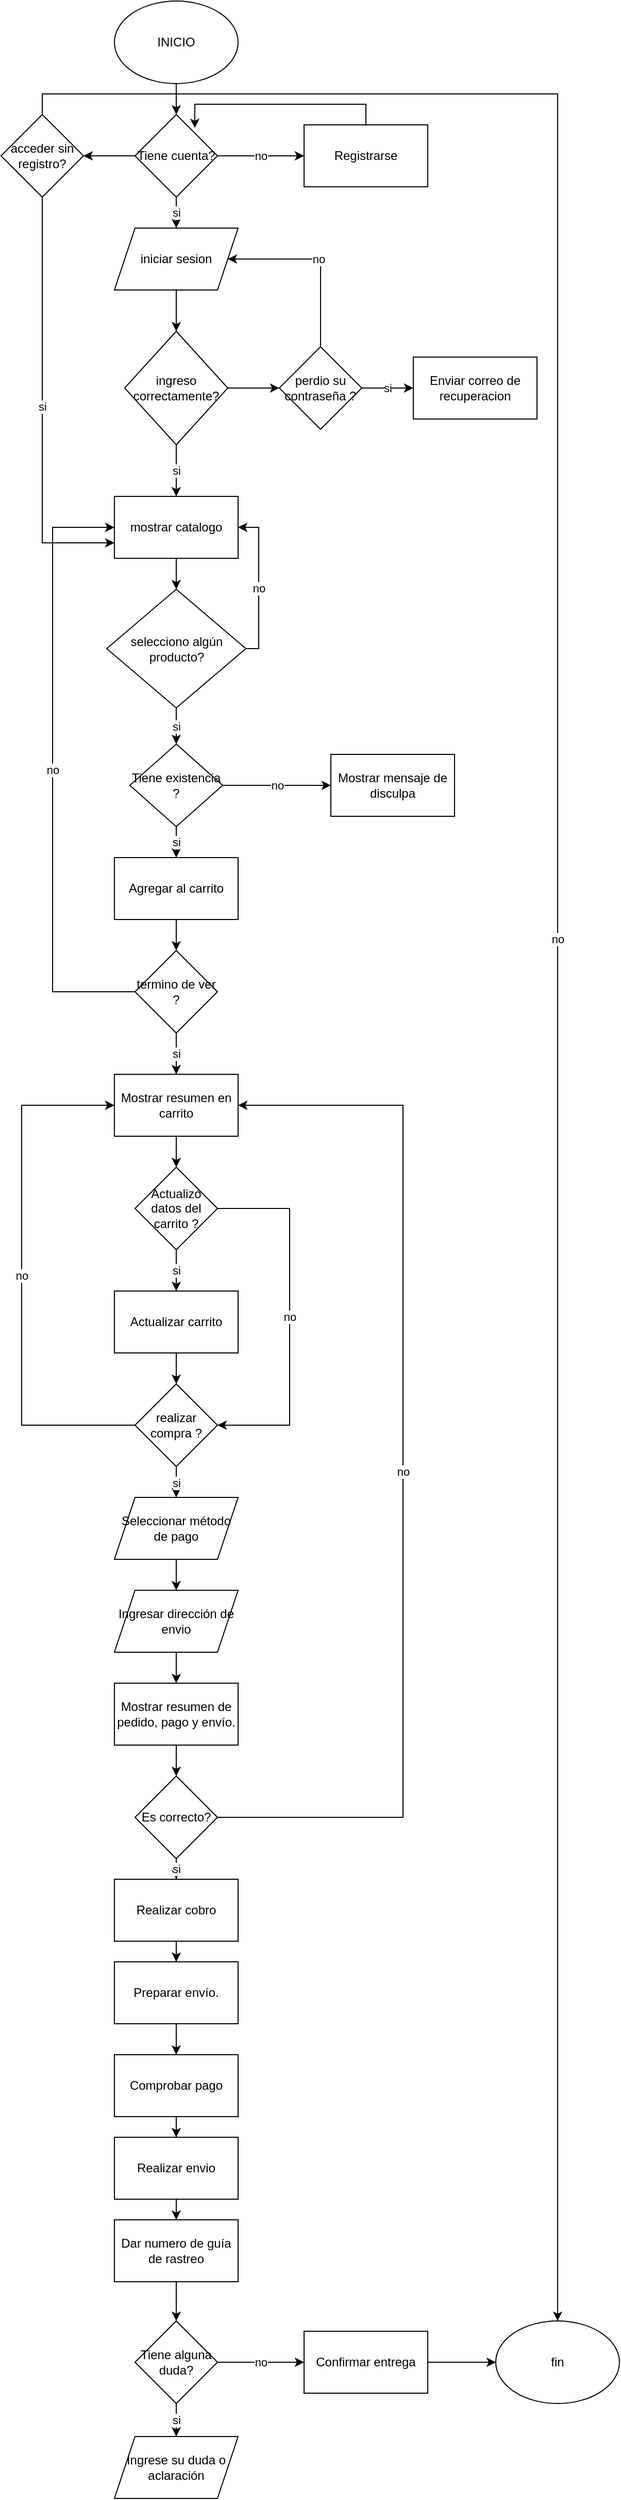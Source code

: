 <mxfile version="14.8.3" type="device"><diagram id="C5RBs43oDa-KdzZeNtuy" name="Page-1"><mxGraphModel dx="460" dy="779" grid="1" gridSize="10" guides="1" tooltips="1" connect="1" arrows="1" fold="1" page="1" pageScale="1" pageWidth="827" pageHeight="1169" math="0" shadow="0"><root><mxCell id="WIyWlLk6GJQsqaUBKTNV-0"/><mxCell id="WIyWlLk6GJQsqaUBKTNV-1" parent="WIyWlLk6GJQsqaUBKTNV-0"/><mxCell id="vHEcCq-MazdQFbsYfHZM-1" style="edgeStyle=orthogonalEdgeStyle;rounded=0;orthogonalLoop=1;jettySize=auto;html=1;" edge="1" parent="WIyWlLk6GJQsqaUBKTNV-1" source="vHEcCq-MazdQFbsYfHZM-0"><mxGeometry relative="1" as="geometry"><mxPoint x="230" y="120" as="targetPoint"/></mxGeometry></mxCell><mxCell id="vHEcCq-MazdQFbsYfHZM-0" value="INICIO" style="ellipse;whiteSpace=wrap;html=1;" vertex="1" parent="WIyWlLk6GJQsqaUBKTNV-1"><mxGeometry x="170" y="10" width="120" height="80" as="geometry"/></mxCell><mxCell id="vHEcCq-MazdQFbsYfHZM-5" value="si" style="edgeStyle=orthogonalEdgeStyle;rounded=0;orthogonalLoop=1;jettySize=auto;html=1;" edge="1" parent="WIyWlLk6GJQsqaUBKTNV-1" source="vHEcCq-MazdQFbsYfHZM-4" target="vHEcCq-MazdQFbsYfHZM-6"><mxGeometry relative="1" as="geometry"><mxPoint x="230" y="260" as="targetPoint"/></mxGeometry></mxCell><mxCell id="vHEcCq-MazdQFbsYfHZM-60" value="no" style="edgeStyle=orthogonalEdgeStyle;rounded=0;orthogonalLoop=1;jettySize=auto;html=1;" edge="1" parent="WIyWlLk6GJQsqaUBKTNV-1" source="vHEcCq-MazdQFbsYfHZM-4" target="vHEcCq-MazdQFbsYfHZM-61"><mxGeometry relative="1" as="geometry"><mxPoint x="400" y="160" as="targetPoint"/></mxGeometry></mxCell><mxCell id="vHEcCq-MazdQFbsYfHZM-70" style="edgeStyle=orthogonalEdgeStyle;rounded=0;orthogonalLoop=1;jettySize=auto;html=1;" edge="1" parent="WIyWlLk6GJQsqaUBKTNV-1" source="vHEcCq-MazdQFbsYfHZM-4" target="vHEcCq-MazdQFbsYfHZM-71"><mxGeometry relative="1" as="geometry"><mxPoint x="140" y="160" as="targetPoint"/></mxGeometry></mxCell><mxCell id="vHEcCq-MazdQFbsYfHZM-4" value="Tiene cuenta?" style="rhombus;whiteSpace=wrap;html=1;" vertex="1" parent="WIyWlLk6GJQsqaUBKTNV-1"><mxGeometry x="190" y="120" width="80" height="80" as="geometry"/></mxCell><mxCell id="vHEcCq-MazdQFbsYfHZM-7" style="edgeStyle=orthogonalEdgeStyle;rounded=0;orthogonalLoop=1;jettySize=auto;html=1;" edge="1" parent="WIyWlLk6GJQsqaUBKTNV-1" source="vHEcCq-MazdQFbsYfHZM-6" target="vHEcCq-MazdQFbsYfHZM-8"><mxGeometry relative="1" as="geometry"><mxPoint x="230" y="340" as="targetPoint"/></mxGeometry></mxCell><mxCell id="vHEcCq-MazdQFbsYfHZM-6" value="iniciar sesion" style="shape=parallelogram;perimeter=parallelogramPerimeter;whiteSpace=wrap;html=1;fixedSize=1;" vertex="1" parent="WIyWlLk6GJQsqaUBKTNV-1"><mxGeometry x="170" y="230" width="120" height="60" as="geometry"/></mxCell><mxCell id="vHEcCq-MazdQFbsYfHZM-9" value="si" style="edgeStyle=orthogonalEdgeStyle;rounded=0;orthogonalLoop=1;jettySize=auto;html=1;" edge="1" parent="WIyWlLk6GJQsqaUBKTNV-1" source="vHEcCq-MazdQFbsYfHZM-8" target="vHEcCq-MazdQFbsYfHZM-10"><mxGeometry relative="1" as="geometry"><mxPoint x="230" y="500" as="targetPoint"/></mxGeometry></mxCell><mxCell id="vHEcCq-MazdQFbsYfHZM-64" style="edgeStyle=orthogonalEdgeStyle;rounded=0;orthogonalLoop=1;jettySize=auto;html=1;" edge="1" parent="WIyWlLk6GJQsqaUBKTNV-1" source="vHEcCq-MazdQFbsYfHZM-8" target="vHEcCq-MazdQFbsYfHZM-65"><mxGeometry relative="1" as="geometry"><mxPoint x="370" y="385" as="targetPoint"/></mxGeometry></mxCell><mxCell id="vHEcCq-MazdQFbsYfHZM-8" value="ingreso correctamente?" style="rhombus;whiteSpace=wrap;html=1;" vertex="1" parent="WIyWlLk6GJQsqaUBKTNV-1"><mxGeometry x="180" y="330" width="100" height="110" as="geometry"/></mxCell><mxCell id="vHEcCq-MazdQFbsYfHZM-11" style="edgeStyle=orthogonalEdgeStyle;rounded=0;orthogonalLoop=1;jettySize=auto;html=1;" edge="1" parent="WIyWlLk6GJQsqaUBKTNV-1" source="vHEcCq-MazdQFbsYfHZM-10" target="vHEcCq-MazdQFbsYfHZM-12"><mxGeometry relative="1" as="geometry"><mxPoint x="230" y="600" as="targetPoint"/></mxGeometry></mxCell><mxCell id="vHEcCq-MazdQFbsYfHZM-10" value="mostrar catalogo" style="rounded=0;whiteSpace=wrap;html=1;" vertex="1" parent="WIyWlLk6GJQsqaUBKTNV-1"><mxGeometry x="170" y="490" width="120" height="60" as="geometry"/></mxCell><mxCell id="vHEcCq-MazdQFbsYfHZM-13" value="si" style="edgeStyle=orthogonalEdgeStyle;rounded=0;orthogonalLoop=1;jettySize=auto;html=1;" edge="1" parent="WIyWlLk6GJQsqaUBKTNV-1" source="vHEcCq-MazdQFbsYfHZM-12"><mxGeometry relative="1" as="geometry"><mxPoint x="230" y="730" as="targetPoint"/></mxGeometry></mxCell><mxCell id="vHEcCq-MazdQFbsYfHZM-69" value="no" style="edgeStyle=orthogonalEdgeStyle;rounded=0;orthogonalLoop=1;jettySize=auto;html=1;entryX=1;entryY=0.5;entryDx=0;entryDy=0;exitX=0.944;exitY=0.5;exitDx=0;exitDy=0;exitPerimeter=0;" edge="1" parent="WIyWlLk6GJQsqaUBKTNV-1" source="vHEcCq-MazdQFbsYfHZM-12" target="vHEcCq-MazdQFbsYfHZM-10"><mxGeometry relative="1" as="geometry"><Array as="points"><mxPoint x="310" y="638"/><mxPoint x="310" y="520"/></Array></mxGeometry></mxCell><mxCell id="vHEcCq-MazdQFbsYfHZM-12" value="selecciono algún producto?" style="rhombus;whiteSpace=wrap;html=1;" vertex="1" parent="WIyWlLk6GJQsqaUBKTNV-1"><mxGeometry x="162.5" y="580" width="135" height="115" as="geometry"/></mxCell><mxCell id="vHEcCq-MazdQFbsYfHZM-18" value="si" style="edgeStyle=orthogonalEdgeStyle;rounded=0;orthogonalLoop=1;jettySize=auto;html=1;" edge="1" parent="WIyWlLk6GJQsqaUBKTNV-1" source="vHEcCq-MazdQFbsYfHZM-15" target="vHEcCq-MazdQFbsYfHZM-19"><mxGeometry relative="1" as="geometry"><mxPoint x="230" y="850" as="targetPoint"/></mxGeometry></mxCell><mxCell id="vHEcCq-MazdQFbsYfHZM-74" value="no" style="edgeStyle=orthogonalEdgeStyle;rounded=0;orthogonalLoop=1;jettySize=auto;html=1;" edge="1" parent="WIyWlLk6GJQsqaUBKTNV-1" source="vHEcCq-MazdQFbsYfHZM-15" target="vHEcCq-MazdQFbsYfHZM-75"><mxGeometry relative="1" as="geometry"><mxPoint x="330" y="770" as="targetPoint"/></mxGeometry></mxCell><mxCell id="vHEcCq-MazdQFbsYfHZM-15" value="Tiene existencia ?" style="rhombus;whiteSpace=wrap;html=1;" vertex="1" parent="WIyWlLk6GJQsqaUBKTNV-1"><mxGeometry x="185" y="730" width="90" height="80" as="geometry"/></mxCell><mxCell id="vHEcCq-MazdQFbsYfHZM-20" style="edgeStyle=orthogonalEdgeStyle;rounded=0;orthogonalLoop=1;jettySize=auto;html=1;" edge="1" parent="WIyWlLk6GJQsqaUBKTNV-1" source="vHEcCq-MazdQFbsYfHZM-19" target="vHEcCq-MazdQFbsYfHZM-21"><mxGeometry relative="1" as="geometry"><mxPoint x="230" y="950" as="targetPoint"/></mxGeometry></mxCell><mxCell id="vHEcCq-MazdQFbsYfHZM-19" value="Agregar al carrito" style="rounded=0;whiteSpace=wrap;html=1;" vertex="1" parent="WIyWlLk6GJQsqaUBKTNV-1"><mxGeometry x="170" y="840" width="120" height="60" as="geometry"/></mxCell><mxCell id="vHEcCq-MazdQFbsYfHZM-22" value="si" style="edgeStyle=orthogonalEdgeStyle;rounded=0;orthogonalLoop=1;jettySize=auto;html=1;" edge="1" parent="WIyWlLk6GJQsqaUBKTNV-1" source="vHEcCq-MazdQFbsYfHZM-21" target="vHEcCq-MazdQFbsYfHZM-23"><mxGeometry relative="1" as="geometry"><mxPoint x="230" y="1060" as="targetPoint"/></mxGeometry></mxCell><mxCell id="vHEcCq-MazdQFbsYfHZM-76" value="no" style="edgeStyle=orthogonalEdgeStyle;rounded=0;orthogonalLoop=1;jettySize=auto;html=1;entryX=0;entryY=0.5;entryDx=0;entryDy=0;" edge="1" parent="WIyWlLk6GJQsqaUBKTNV-1" source="vHEcCq-MazdQFbsYfHZM-21" target="vHEcCq-MazdQFbsYfHZM-10"><mxGeometry relative="1" as="geometry"><Array as="points"><mxPoint x="110" y="970"/><mxPoint x="110" y="520"/></Array></mxGeometry></mxCell><mxCell id="vHEcCq-MazdQFbsYfHZM-21" value="termino de ver ?" style="rhombus;whiteSpace=wrap;html=1;" vertex="1" parent="WIyWlLk6GJQsqaUBKTNV-1"><mxGeometry x="190" y="930" width="80" height="80" as="geometry"/></mxCell><mxCell id="vHEcCq-MazdQFbsYfHZM-24" style="edgeStyle=orthogonalEdgeStyle;rounded=0;orthogonalLoop=1;jettySize=auto;html=1;" edge="1" parent="WIyWlLk6GJQsqaUBKTNV-1" source="vHEcCq-MazdQFbsYfHZM-23" target="vHEcCq-MazdQFbsYfHZM-25"><mxGeometry relative="1" as="geometry"><mxPoint x="230" y="1170" as="targetPoint"/></mxGeometry></mxCell><mxCell id="vHEcCq-MazdQFbsYfHZM-23" value="Mostrar resumen en carrito" style="rounded=0;whiteSpace=wrap;html=1;" vertex="1" parent="WIyWlLk6GJQsqaUBKTNV-1"><mxGeometry x="170" y="1050" width="120" height="60" as="geometry"/></mxCell><mxCell id="vHEcCq-MazdQFbsYfHZM-26" value="si" style="edgeStyle=orthogonalEdgeStyle;rounded=0;orthogonalLoop=1;jettySize=auto;html=1;" edge="1" parent="WIyWlLk6GJQsqaUBKTNV-1" source="vHEcCq-MazdQFbsYfHZM-25" target="vHEcCq-MazdQFbsYfHZM-27"><mxGeometry relative="1" as="geometry"><mxPoint x="230" y="1270" as="targetPoint"/></mxGeometry></mxCell><mxCell id="vHEcCq-MazdQFbsYfHZM-77" value="no" style="edgeStyle=orthogonalEdgeStyle;rounded=0;orthogonalLoop=1;jettySize=auto;html=1;entryX=1;entryY=0.5;entryDx=0;entryDy=0;" edge="1" parent="WIyWlLk6GJQsqaUBKTNV-1" source="vHEcCq-MazdQFbsYfHZM-25" target="vHEcCq-MazdQFbsYfHZM-29"><mxGeometry relative="1" as="geometry"><Array as="points"><mxPoint x="340" y="1180"/><mxPoint x="340" y="1390"/></Array></mxGeometry></mxCell><mxCell id="vHEcCq-MazdQFbsYfHZM-25" value="Actualizó datos del carrito ? " style="rhombus;whiteSpace=wrap;html=1;" vertex="1" parent="WIyWlLk6GJQsqaUBKTNV-1"><mxGeometry x="190" y="1140" width="80" height="80" as="geometry"/></mxCell><mxCell id="vHEcCq-MazdQFbsYfHZM-28" style="edgeStyle=orthogonalEdgeStyle;rounded=0;orthogonalLoop=1;jettySize=auto;html=1;" edge="1" parent="WIyWlLk6GJQsqaUBKTNV-1" source="vHEcCq-MazdQFbsYfHZM-27" target="vHEcCq-MazdQFbsYfHZM-29"><mxGeometry relative="1" as="geometry"><mxPoint x="230" y="1370" as="targetPoint"/></mxGeometry></mxCell><mxCell id="vHEcCq-MazdQFbsYfHZM-27" value="Actualizar carrito" style="rounded=0;whiteSpace=wrap;html=1;" vertex="1" parent="WIyWlLk6GJQsqaUBKTNV-1"><mxGeometry x="170" y="1260" width="120" height="60" as="geometry"/></mxCell><mxCell id="vHEcCq-MazdQFbsYfHZM-30" value="si" style="edgeStyle=orthogonalEdgeStyle;rounded=0;orthogonalLoop=1;jettySize=auto;html=1;" edge="1" parent="WIyWlLk6GJQsqaUBKTNV-1" source="vHEcCq-MazdQFbsYfHZM-29"><mxGeometry relative="1" as="geometry"><mxPoint x="230" y="1460" as="targetPoint"/></mxGeometry></mxCell><mxCell id="vHEcCq-MazdQFbsYfHZM-78" value="no" style="edgeStyle=orthogonalEdgeStyle;rounded=0;orthogonalLoop=1;jettySize=auto;html=1;entryX=0;entryY=0.5;entryDx=0;entryDy=0;" edge="1" parent="WIyWlLk6GJQsqaUBKTNV-1" source="vHEcCq-MazdQFbsYfHZM-29" target="vHEcCq-MazdQFbsYfHZM-23"><mxGeometry relative="1" as="geometry"><mxPoint x="120" y="1070" as="targetPoint"/><Array as="points"><mxPoint x="80" y="1390"/><mxPoint x="80" y="1080"/></Array></mxGeometry></mxCell><mxCell id="vHEcCq-MazdQFbsYfHZM-29" value="realizar compra ?" style="rhombus;whiteSpace=wrap;html=1;" vertex="1" parent="WIyWlLk6GJQsqaUBKTNV-1"><mxGeometry x="190" y="1350" width="80" height="80" as="geometry"/></mxCell><mxCell id="vHEcCq-MazdQFbsYfHZM-33" style="edgeStyle=orthogonalEdgeStyle;rounded=0;orthogonalLoop=1;jettySize=auto;html=1;" edge="1" parent="WIyWlLk6GJQsqaUBKTNV-1" source="vHEcCq-MazdQFbsYfHZM-32" target="vHEcCq-MazdQFbsYfHZM-34"><mxGeometry relative="1" as="geometry"><mxPoint x="230" y="1570" as="targetPoint"/></mxGeometry></mxCell><mxCell id="vHEcCq-MazdQFbsYfHZM-32" value="Seleccionar método de pago" style="shape=parallelogram;perimeter=parallelogramPerimeter;whiteSpace=wrap;html=1;fixedSize=1;" vertex="1" parent="WIyWlLk6GJQsqaUBKTNV-1"><mxGeometry x="170" y="1460" width="120" height="60" as="geometry"/></mxCell><mxCell id="vHEcCq-MazdQFbsYfHZM-35" style="edgeStyle=orthogonalEdgeStyle;rounded=0;orthogonalLoop=1;jettySize=auto;html=1;" edge="1" parent="WIyWlLk6GJQsqaUBKTNV-1" source="vHEcCq-MazdQFbsYfHZM-34" target="vHEcCq-MazdQFbsYfHZM-36"><mxGeometry relative="1" as="geometry"><mxPoint x="230" y="1650" as="targetPoint"/></mxGeometry></mxCell><mxCell id="vHEcCq-MazdQFbsYfHZM-34" value="Ingresar dirección de envio" style="shape=parallelogram;perimeter=parallelogramPerimeter;whiteSpace=wrap;html=1;fixedSize=1;" vertex="1" parent="WIyWlLk6GJQsqaUBKTNV-1"><mxGeometry x="170" y="1550" width="120" height="60" as="geometry"/></mxCell><mxCell id="vHEcCq-MazdQFbsYfHZM-37" style="edgeStyle=orthogonalEdgeStyle;rounded=0;orthogonalLoop=1;jettySize=auto;html=1;" edge="1" parent="WIyWlLk6GJQsqaUBKTNV-1" source="vHEcCq-MazdQFbsYfHZM-36" target="vHEcCq-MazdQFbsYfHZM-38"><mxGeometry relative="1" as="geometry"><mxPoint x="230" y="1760" as="targetPoint"/></mxGeometry></mxCell><mxCell id="vHEcCq-MazdQFbsYfHZM-36" value="Mostrar resumen de pedido, pago y envío." style="rounded=0;whiteSpace=wrap;html=1;" vertex="1" parent="WIyWlLk6GJQsqaUBKTNV-1"><mxGeometry x="170" y="1640" width="120" height="60" as="geometry"/></mxCell><mxCell id="vHEcCq-MazdQFbsYfHZM-39" value="si" style="edgeStyle=orthogonalEdgeStyle;rounded=0;orthogonalLoop=1;jettySize=auto;html=1;" edge="1" parent="WIyWlLk6GJQsqaUBKTNV-1" source="vHEcCq-MazdQFbsYfHZM-38" target="vHEcCq-MazdQFbsYfHZM-40"><mxGeometry relative="1" as="geometry"><mxPoint x="230" y="1860" as="targetPoint"/></mxGeometry></mxCell><mxCell id="vHEcCq-MazdQFbsYfHZM-79" value="no" style="edgeStyle=orthogonalEdgeStyle;rounded=0;orthogonalLoop=1;jettySize=auto;html=1;entryX=1;entryY=0.5;entryDx=0;entryDy=0;" edge="1" parent="WIyWlLk6GJQsqaUBKTNV-1" source="vHEcCq-MazdQFbsYfHZM-38" target="vHEcCq-MazdQFbsYfHZM-23"><mxGeometry relative="1" as="geometry"><mxPoint x="500" y="1080" as="targetPoint"/><Array as="points"><mxPoint x="450" y="1770"/><mxPoint x="450" y="1080"/></Array></mxGeometry></mxCell><mxCell id="vHEcCq-MazdQFbsYfHZM-38" value="Es correcto?" style="rhombus;whiteSpace=wrap;html=1;" vertex="1" parent="WIyWlLk6GJQsqaUBKTNV-1"><mxGeometry x="190" y="1730" width="80" height="80" as="geometry"/></mxCell><mxCell id="vHEcCq-MazdQFbsYfHZM-41" style="edgeStyle=orthogonalEdgeStyle;rounded=0;orthogonalLoop=1;jettySize=auto;html=1;" edge="1" parent="WIyWlLk6GJQsqaUBKTNV-1" source="vHEcCq-MazdQFbsYfHZM-40" target="vHEcCq-MazdQFbsYfHZM-42"><mxGeometry relative="1" as="geometry"><mxPoint x="230" y="1940" as="targetPoint"/></mxGeometry></mxCell><mxCell id="vHEcCq-MazdQFbsYfHZM-40" value="Realizar cobro" style="rounded=0;whiteSpace=wrap;html=1;" vertex="1" parent="WIyWlLk6GJQsqaUBKTNV-1"><mxGeometry x="170" y="1830" width="120" height="60" as="geometry"/></mxCell><mxCell id="vHEcCq-MazdQFbsYfHZM-43" style="edgeStyle=orthogonalEdgeStyle;rounded=0;orthogonalLoop=1;jettySize=auto;html=1;" edge="1" parent="WIyWlLk6GJQsqaUBKTNV-1" source="vHEcCq-MazdQFbsYfHZM-42" target="vHEcCq-MazdQFbsYfHZM-44"><mxGeometry relative="1" as="geometry"><mxPoint x="230" y="2010" as="targetPoint"/></mxGeometry></mxCell><mxCell id="vHEcCq-MazdQFbsYfHZM-42" value="Preparar envío." style="rounded=0;whiteSpace=wrap;html=1;" vertex="1" parent="WIyWlLk6GJQsqaUBKTNV-1"><mxGeometry x="170" y="1910" width="120" height="60" as="geometry"/></mxCell><mxCell id="vHEcCq-MazdQFbsYfHZM-45" style="edgeStyle=orthogonalEdgeStyle;rounded=0;orthogonalLoop=1;jettySize=auto;html=1;" edge="1" parent="WIyWlLk6GJQsqaUBKTNV-1" source="vHEcCq-MazdQFbsYfHZM-44" target="vHEcCq-MazdQFbsYfHZM-46"><mxGeometry relative="1" as="geometry"><mxPoint x="230" y="2100" as="targetPoint"/></mxGeometry></mxCell><mxCell id="vHEcCq-MazdQFbsYfHZM-44" value="Comprobar pago" style="rounded=0;whiteSpace=wrap;html=1;" vertex="1" parent="WIyWlLk6GJQsqaUBKTNV-1"><mxGeometry x="170" y="2000" width="120" height="60" as="geometry"/></mxCell><mxCell id="vHEcCq-MazdQFbsYfHZM-47" style="edgeStyle=orthogonalEdgeStyle;rounded=0;orthogonalLoop=1;jettySize=auto;html=1;" edge="1" parent="WIyWlLk6GJQsqaUBKTNV-1" source="vHEcCq-MazdQFbsYfHZM-46" target="vHEcCq-MazdQFbsYfHZM-48"><mxGeometry relative="1" as="geometry"><mxPoint x="230" y="2190" as="targetPoint"/></mxGeometry></mxCell><mxCell id="vHEcCq-MazdQFbsYfHZM-46" value="Realizar envio" style="rounded=0;whiteSpace=wrap;html=1;" vertex="1" parent="WIyWlLk6GJQsqaUBKTNV-1"><mxGeometry x="170" y="2080" width="120" height="60" as="geometry"/></mxCell><mxCell id="vHEcCq-MazdQFbsYfHZM-49" style="edgeStyle=orthogonalEdgeStyle;rounded=0;orthogonalLoop=1;jettySize=auto;html=1;" edge="1" parent="WIyWlLk6GJQsqaUBKTNV-1" source="vHEcCq-MazdQFbsYfHZM-48" target="vHEcCq-MazdQFbsYfHZM-50"><mxGeometry relative="1" as="geometry"><mxPoint x="230" y="2260" as="targetPoint"/></mxGeometry></mxCell><mxCell id="vHEcCq-MazdQFbsYfHZM-48" value="Dar numero de guía de rastreo" style="rounded=0;whiteSpace=wrap;html=1;" vertex="1" parent="WIyWlLk6GJQsqaUBKTNV-1"><mxGeometry x="170" y="2160" width="120" height="60" as="geometry"/></mxCell><mxCell id="vHEcCq-MazdQFbsYfHZM-51" value="si" style="edgeStyle=orthogonalEdgeStyle;rounded=0;orthogonalLoop=1;jettySize=auto;html=1;" edge="1" parent="WIyWlLk6GJQsqaUBKTNV-1" source="vHEcCq-MazdQFbsYfHZM-50" target="vHEcCq-MazdQFbsYfHZM-52"><mxGeometry relative="1" as="geometry"><mxPoint x="230" y="2390" as="targetPoint"/></mxGeometry></mxCell><mxCell id="vHEcCq-MazdQFbsYfHZM-53" value="no" style="edgeStyle=orthogonalEdgeStyle;rounded=0;orthogonalLoop=1;jettySize=auto;html=1;" edge="1" parent="WIyWlLk6GJQsqaUBKTNV-1" source="vHEcCq-MazdQFbsYfHZM-50" target="vHEcCq-MazdQFbsYfHZM-54"><mxGeometry relative="1" as="geometry"><mxPoint x="350" y="2298" as="targetPoint"/></mxGeometry></mxCell><mxCell id="vHEcCq-MazdQFbsYfHZM-50" value="Tiene alguna duda?" style="rhombus;whiteSpace=wrap;html=1;" vertex="1" parent="WIyWlLk6GJQsqaUBKTNV-1"><mxGeometry x="190" y="2258" width="80" height="80" as="geometry"/></mxCell><mxCell id="vHEcCq-MazdQFbsYfHZM-52" value="Ingrese su duda o aclaración" style="shape=parallelogram;perimeter=parallelogramPerimeter;whiteSpace=wrap;html=1;fixedSize=1;" vertex="1" parent="WIyWlLk6GJQsqaUBKTNV-1"><mxGeometry x="170" y="2370" width="120" height="60" as="geometry"/></mxCell><mxCell id="vHEcCq-MazdQFbsYfHZM-55" style="edgeStyle=orthogonalEdgeStyle;rounded=0;orthogonalLoop=1;jettySize=auto;html=1;" edge="1" parent="WIyWlLk6GJQsqaUBKTNV-1" source="vHEcCq-MazdQFbsYfHZM-54"><mxGeometry relative="1" as="geometry"><mxPoint x="540" y="2298" as="targetPoint"/></mxGeometry></mxCell><mxCell id="vHEcCq-MazdQFbsYfHZM-54" value="Confirmar entrega" style="rounded=0;whiteSpace=wrap;html=1;" vertex="1" parent="WIyWlLk6GJQsqaUBKTNV-1"><mxGeometry x="354" y="2268" width="120" height="60" as="geometry"/></mxCell><mxCell id="vHEcCq-MazdQFbsYfHZM-59" value="fin" style="ellipse;whiteSpace=wrap;html=1;" vertex="1" parent="WIyWlLk6GJQsqaUBKTNV-1"><mxGeometry x="540" y="2258" width="120" height="80" as="geometry"/></mxCell><mxCell id="vHEcCq-MazdQFbsYfHZM-62" style="edgeStyle=orthogonalEdgeStyle;rounded=0;orthogonalLoop=1;jettySize=auto;html=1;entryX=0.725;entryY=0.163;entryDx=0;entryDy=0;entryPerimeter=0;" edge="1" parent="WIyWlLk6GJQsqaUBKTNV-1" source="vHEcCq-MazdQFbsYfHZM-61" target="vHEcCq-MazdQFbsYfHZM-4"><mxGeometry relative="1" as="geometry"><Array as="points"><mxPoint x="414" y="110"/><mxPoint x="248" y="110"/></Array></mxGeometry></mxCell><mxCell id="vHEcCq-MazdQFbsYfHZM-61" value="Registrarse " style="rounded=0;whiteSpace=wrap;html=1;" vertex="1" parent="WIyWlLk6GJQsqaUBKTNV-1"><mxGeometry x="354" y="130" width="120" height="60" as="geometry"/></mxCell><mxCell id="vHEcCq-MazdQFbsYfHZM-66" value="si" style="edgeStyle=orthogonalEdgeStyle;rounded=0;orthogonalLoop=1;jettySize=auto;html=1;" edge="1" parent="WIyWlLk6GJQsqaUBKTNV-1" source="vHEcCq-MazdQFbsYfHZM-65" target="vHEcCq-MazdQFbsYfHZM-67"><mxGeometry relative="1" as="geometry"><mxPoint x="490" y="385" as="targetPoint"/></mxGeometry></mxCell><mxCell id="vHEcCq-MazdQFbsYfHZM-68" value="no" style="edgeStyle=orthogonalEdgeStyle;rounded=0;orthogonalLoop=1;jettySize=auto;html=1;entryX=1;entryY=0.5;entryDx=0;entryDy=0;" edge="1" parent="WIyWlLk6GJQsqaUBKTNV-1" source="vHEcCq-MazdQFbsYfHZM-65" target="vHEcCq-MazdQFbsYfHZM-6"><mxGeometry relative="1" as="geometry"><Array as="points"><mxPoint x="370" y="260"/></Array></mxGeometry></mxCell><mxCell id="vHEcCq-MazdQFbsYfHZM-65" value="perdio su contraseña ? " style="rhombus;whiteSpace=wrap;html=1;" vertex="1" parent="WIyWlLk6GJQsqaUBKTNV-1"><mxGeometry x="330" y="345" width="80" height="80" as="geometry"/></mxCell><mxCell id="vHEcCq-MazdQFbsYfHZM-67" value="Enviar correo de recuperacion" style="rounded=0;whiteSpace=wrap;html=1;" vertex="1" parent="WIyWlLk6GJQsqaUBKTNV-1"><mxGeometry x="460" y="355" width="120" height="60" as="geometry"/></mxCell><mxCell id="vHEcCq-MazdQFbsYfHZM-72" value="si" style="edgeStyle=orthogonalEdgeStyle;rounded=0;orthogonalLoop=1;jettySize=auto;html=1;entryX=0;entryY=0.75;entryDx=0;entryDy=0;" edge="1" parent="WIyWlLk6GJQsqaUBKTNV-1" source="vHEcCq-MazdQFbsYfHZM-71" target="vHEcCq-MazdQFbsYfHZM-10"><mxGeometry relative="1" as="geometry"><Array as="points"><mxPoint x="100" y="535"/></Array></mxGeometry></mxCell><mxCell id="vHEcCq-MazdQFbsYfHZM-73" value="no" style="edgeStyle=orthogonalEdgeStyle;rounded=0;orthogonalLoop=1;jettySize=auto;html=1;" edge="1" parent="WIyWlLk6GJQsqaUBKTNV-1" source="vHEcCq-MazdQFbsYfHZM-71" target="vHEcCq-MazdQFbsYfHZM-59"><mxGeometry relative="1" as="geometry"><Array as="points"><mxPoint x="100" y="100"/><mxPoint x="600" y="100"/></Array></mxGeometry></mxCell><mxCell id="vHEcCq-MazdQFbsYfHZM-71" value="acceder sin registro?" style="rhombus;whiteSpace=wrap;html=1;" vertex="1" parent="WIyWlLk6GJQsqaUBKTNV-1"><mxGeometry x="60" y="120" width="80" height="80" as="geometry"/></mxCell><mxCell id="vHEcCq-MazdQFbsYfHZM-75" value="Mostrar mensaje de disculpa" style="rounded=0;whiteSpace=wrap;html=1;" vertex="1" parent="WIyWlLk6GJQsqaUBKTNV-1"><mxGeometry x="380" y="740" width="120" height="60" as="geometry"/></mxCell></root></mxGraphModel></diagram></mxfile>